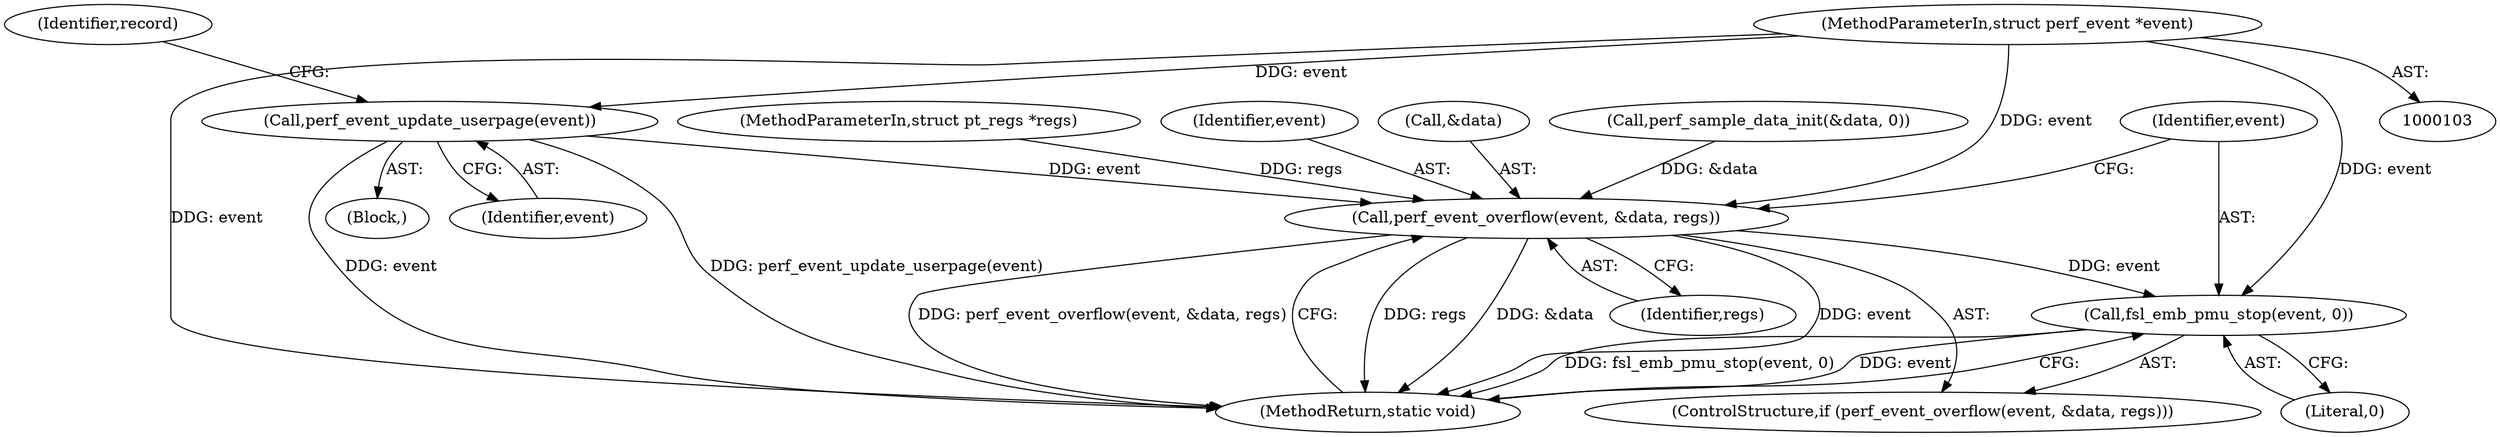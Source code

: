 digraph "0_linux_a8b0ca17b80e92faab46ee7179ba9e99ccb61233_18@API" {
"1000234" [label="(Call,perf_event_update_userpage(event))"];
"1000104" [label="(MethodParameterIn,struct perf_event *event)"];
"1000254" [label="(Call,perf_event_overflow(event, &data, regs))"];
"1000259" [label="(Call,fsl_emb_pmu_stop(event, 0))"];
"1000107" [label="(Block,)"];
"1000262" [label="(MethodReturn,static void)"];
"1000261" [label="(Literal,0)"];
"1000234" [label="(Call,perf_event_update_userpage(event))"];
"1000255" [label="(Identifier,event)"];
"1000253" [label="(ControlStructure,if (perf_event_overflow(event, &data, regs)))"];
"1000256" [label="(Call,&data)"];
"1000240" [label="(Call,perf_sample_data_init(&data, 0))"];
"1000258" [label="(Identifier,regs)"];
"1000104" [label="(MethodParameterIn,struct perf_event *event)"];
"1000259" [label="(Call,fsl_emb_pmu_stop(event, 0))"];
"1000260" [label="(Identifier,event)"];
"1000235" [label="(Identifier,event)"];
"1000106" [label="(MethodParameterIn,struct pt_regs *regs)"];
"1000254" [label="(Call,perf_event_overflow(event, &data, regs))"];
"1000237" [label="(Identifier,record)"];
"1000234" -> "1000107"  [label="AST: "];
"1000234" -> "1000235"  [label="CFG: "];
"1000235" -> "1000234"  [label="AST: "];
"1000237" -> "1000234"  [label="CFG: "];
"1000234" -> "1000262"  [label="DDG: event"];
"1000234" -> "1000262"  [label="DDG: perf_event_update_userpage(event)"];
"1000104" -> "1000234"  [label="DDG: event"];
"1000234" -> "1000254"  [label="DDG: event"];
"1000104" -> "1000103"  [label="AST: "];
"1000104" -> "1000262"  [label="DDG: event"];
"1000104" -> "1000254"  [label="DDG: event"];
"1000104" -> "1000259"  [label="DDG: event"];
"1000254" -> "1000253"  [label="AST: "];
"1000254" -> "1000258"  [label="CFG: "];
"1000255" -> "1000254"  [label="AST: "];
"1000256" -> "1000254"  [label="AST: "];
"1000258" -> "1000254"  [label="AST: "];
"1000260" -> "1000254"  [label="CFG: "];
"1000262" -> "1000254"  [label="CFG: "];
"1000254" -> "1000262"  [label="DDG: event"];
"1000254" -> "1000262"  [label="DDG: perf_event_overflow(event, &data, regs)"];
"1000254" -> "1000262"  [label="DDG: regs"];
"1000254" -> "1000262"  [label="DDG: &data"];
"1000240" -> "1000254"  [label="DDG: &data"];
"1000106" -> "1000254"  [label="DDG: regs"];
"1000254" -> "1000259"  [label="DDG: event"];
"1000259" -> "1000253"  [label="AST: "];
"1000259" -> "1000261"  [label="CFG: "];
"1000260" -> "1000259"  [label="AST: "];
"1000261" -> "1000259"  [label="AST: "];
"1000262" -> "1000259"  [label="CFG: "];
"1000259" -> "1000262"  [label="DDG: fsl_emb_pmu_stop(event, 0)"];
"1000259" -> "1000262"  [label="DDG: event"];
}
